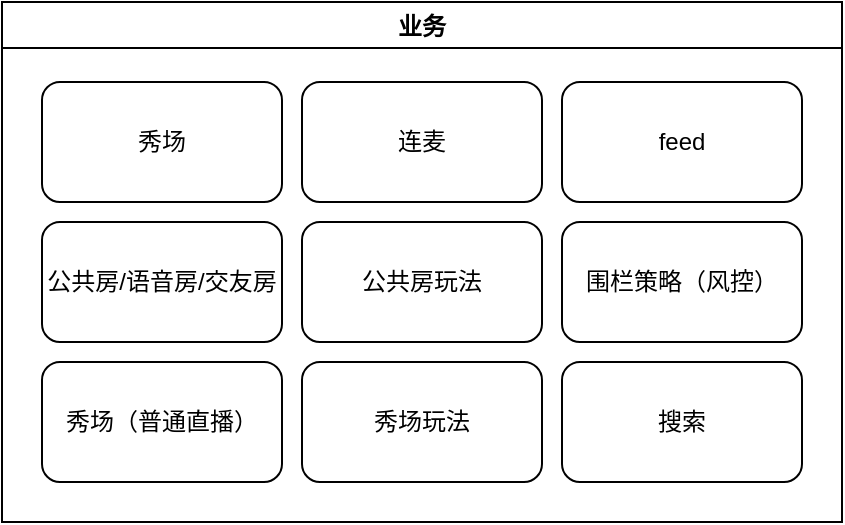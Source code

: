 <mxfile version="15.3.8" type="github">
  <diagram id="w2BI5Dd3woxVxx0NkbVP" name="顶顶顶顶">
    <mxGraphModel dx="1422" dy="738" grid="1" gridSize="10" guides="1" tooltips="1" connect="1" arrows="1" fold="1" page="1" pageScale="1" pageWidth="827" pageHeight="1169" math="0" shadow="0">
      <root>
        <mxCell id="0" />
        <mxCell id="1" parent="0" />
        <mxCell id="dS2q9y8fGwJZVvdApBLA-1" value="业务" style="swimlane;" vertex="1" parent="1">
          <mxGeometry x="204" y="90" width="420" height="260" as="geometry" />
        </mxCell>
        <UserObject label="秀场" link="https://viewer.diagrams.net/?tags=%7B%7D&amp;highlight=0000ff&amp;edit=_blank&amp;layers=1&amp;nav=1&amp;title=%E7%A7%80%E5%9C%BA.drawio#Uhttps%3A%2F%2Fraw.githubusercontent.com%2Fwclssdn%2Fdraw.io%2Fmain%2Fpepper%2F%25E7%25A7%2580%25E5%259C%25BA.drawio" linkTarget="_blank" id="dS2q9y8fGwJZVvdApBLA-2">
          <mxCell style="rounded=1;whiteSpace=wrap;html=1;" vertex="1" parent="dS2q9y8fGwJZVvdApBLA-1">
            <mxGeometry x="20" y="40" width="120" height="60" as="geometry" />
          </mxCell>
        </UserObject>
        <UserObject label="连麦" id="dS2q9y8fGwJZVvdApBLA-3">
          <mxCell style="rounded=1;whiteSpace=wrap;html=1;" vertex="1" parent="dS2q9y8fGwJZVvdApBLA-1">
            <mxGeometry x="150" y="40" width="120" height="60" as="geometry" />
          </mxCell>
        </UserObject>
        <mxCell id="dS2q9y8fGwJZVvdApBLA-4" value="feed" style="rounded=1;whiteSpace=wrap;html=1;" vertex="1" parent="dS2q9y8fGwJZVvdApBLA-1">
          <mxGeometry x="280" y="40" width="120" height="60" as="geometry" />
        </mxCell>
        <UserObject label="公共房/语音房/交友房" link="https://viewer.diagrams.net/?tags=%7B%7D&amp;highlight=0000ff&amp;edit=_blank&amp;layers=1&amp;nav=1&amp;title=%E5%85%AC%E5%85%B1%E6%88%BF.drawio#Uhttps%3A%2F%2Fraw.githubusercontent.com%2Fwclssdn%2Fdraw.io%2Fmain%2Fpepper%2F%25E5%2585%25AC%25E5%2585%25B1%25E6%2588%25BF.drawio" linkTarget="_blank" id="dS2q9y8fGwJZVvdApBLA-5">
          <mxCell style="rounded=1;whiteSpace=wrap;html=1;" vertex="1" parent="dS2q9y8fGwJZVvdApBLA-1">
            <mxGeometry x="20" y="110" width="120" height="60" as="geometry" />
          </mxCell>
        </UserObject>
        <mxCell id="dS2q9y8fGwJZVvdApBLA-6" value="公共房玩法" style="rounded=1;whiteSpace=wrap;html=1;" vertex="1" parent="dS2q9y8fGwJZVvdApBLA-1">
          <mxGeometry x="150" y="110" width="120" height="60" as="geometry" />
        </mxCell>
        <UserObject label="秀场（普通直播）" id="dS2q9y8fGwJZVvdApBLA-7">
          <mxCell style="rounded=1;whiteSpace=wrap;html=1;" vertex="1" parent="dS2q9y8fGwJZVvdApBLA-1">
            <mxGeometry x="20" y="180" width="120" height="60" as="geometry" />
          </mxCell>
        </UserObject>
        <mxCell id="dS2q9y8fGwJZVvdApBLA-8" value="秀场玩法" style="rounded=1;whiteSpace=wrap;html=1;" vertex="1" parent="dS2q9y8fGwJZVvdApBLA-1">
          <mxGeometry x="150" y="180" width="120" height="60" as="geometry" />
        </mxCell>
        <mxCell id="dS2q9y8fGwJZVvdApBLA-9" value="围栏策略（风控）" style="rounded=1;whiteSpace=wrap;html=1;" vertex="1" parent="dS2q9y8fGwJZVvdApBLA-1">
          <mxGeometry x="280" y="110" width="120" height="60" as="geometry" />
        </mxCell>
        <mxCell id="dS2q9y8fGwJZVvdApBLA-10" value="搜索" style="rounded=1;whiteSpace=wrap;html=1;" vertex="1" parent="dS2q9y8fGwJZVvdApBLA-1">
          <mxGeometry x="280" y="180" width="120" height="60" as="geometry" />
        </mxCell>
      </root>
    </mxGraphModel>
  </diagram>
</mxfile>
